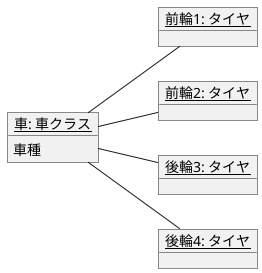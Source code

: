 @startuml
left to right direction
object "<u>車: 車クラス</u>" as k{
車種
}
object "<u>前輪1: タイヤ</u>" as t1{
}
object "<u>前輪2: タイヤ</u>" as t2{
}
object "<u>後輪3: タイヤ</u>" as t3{
}
object "<u>後輪4: タイヤ</u>" as t4{
}
k -- t1
k -- t2
k -- t3
k -- t4
@enduml
' 車にはタイヤが４本装着されている。車クラスとタイヤクラスの関係を①オブジェクト図と②クラス図で表現しなさい